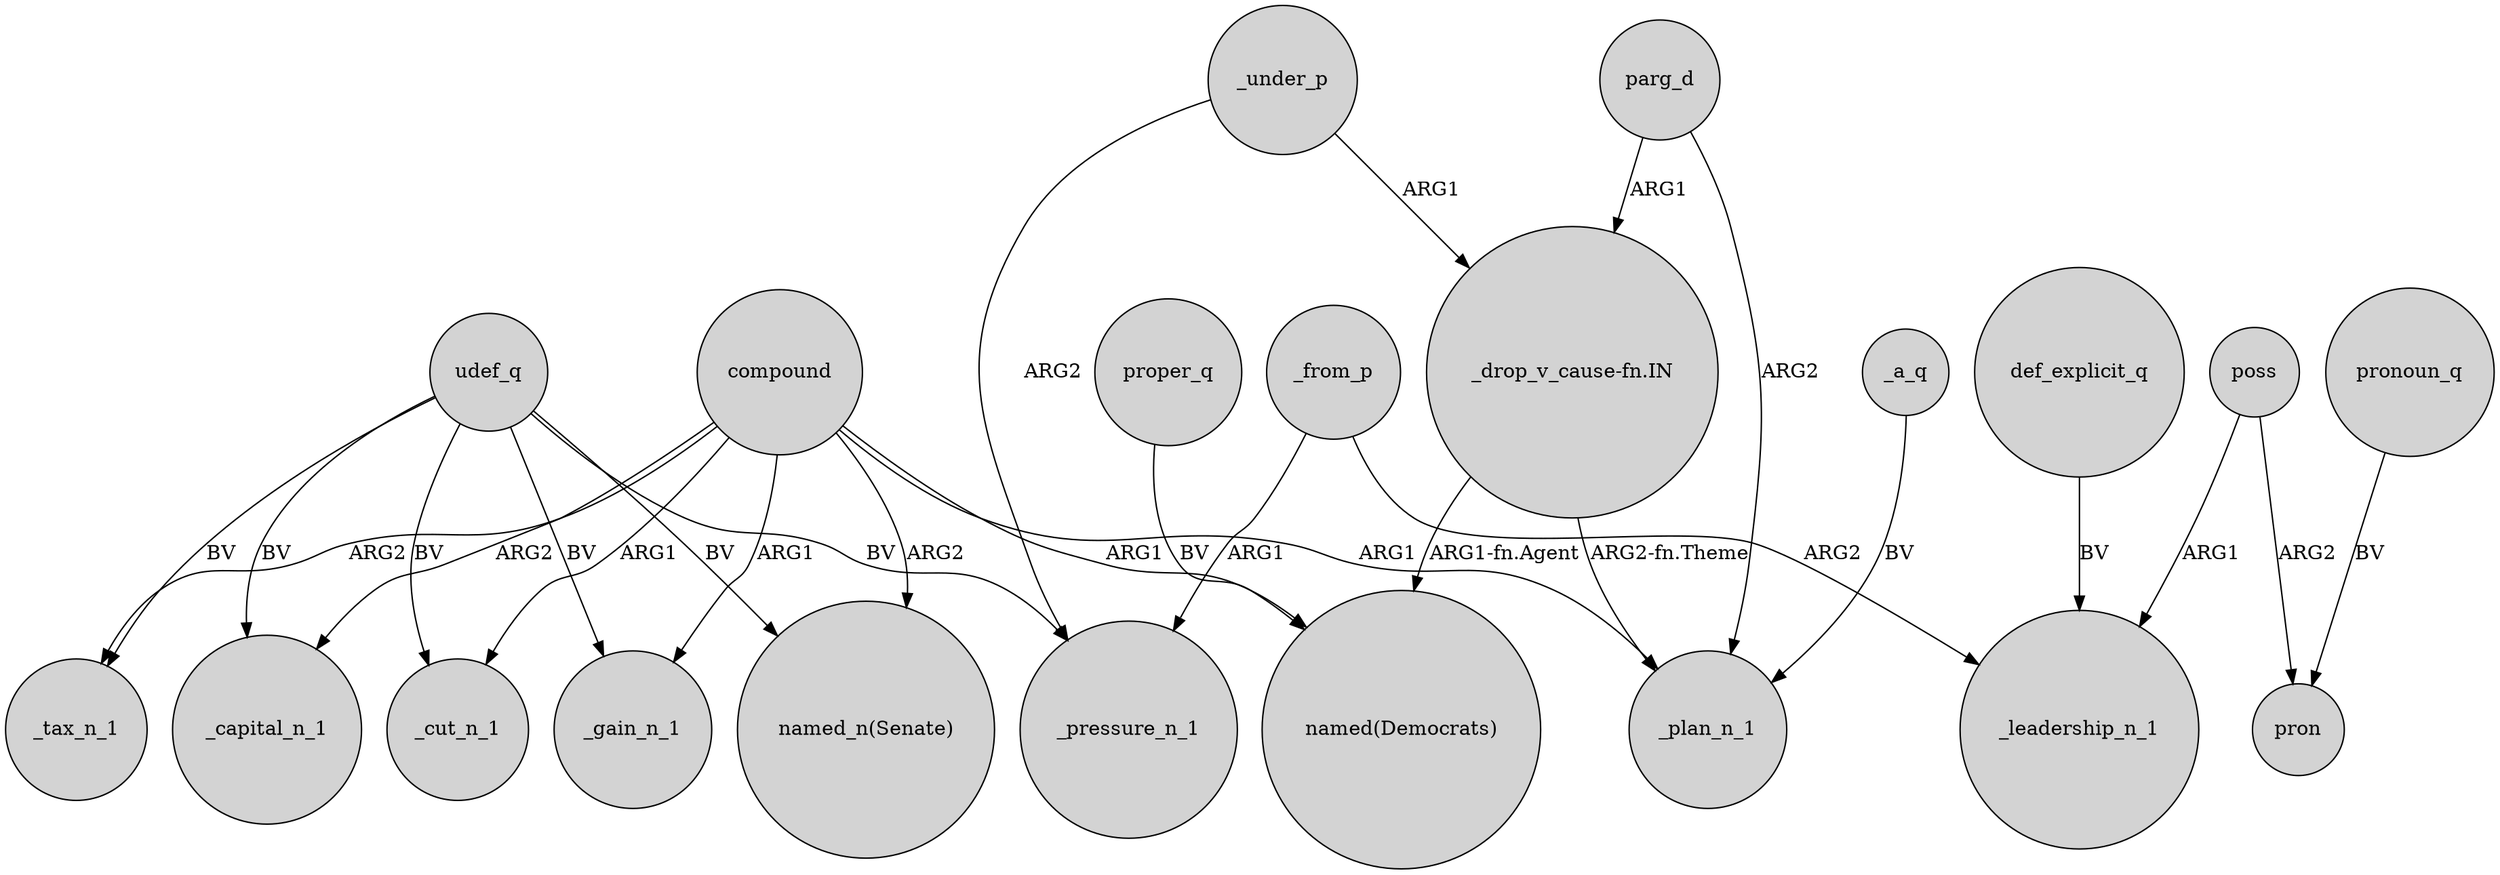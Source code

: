 digraph {
	node [shape=circle style=filled]
	udef_q -> _pressure_n_1 [label=BV]
	compound -> "named(Democrats)" [label=ARG1]
	compound -> _capital_n_1 [label=ARG2]
	poss -> pron [label=ARG2]
	_under_p -> _pressure_n_1 [label=ARG2]
	_from_p -> _pressure_n_1 [label=ARG1]
	udef_q -> _gain_n_1 [label=BV]
	compound -> _plan_n_1 [label=ARG1]
	"_drop_v_cause-fn.IN" -> "named(Democrats)" [label="ARG1-fn.Agent"]
	parg_d -> _plan_n_1 [label=ARG2]
	parg_d -> "_drop_v_cause-fn.IN" [label=ARG1]
	proper_q -> "named(Democrats)" [label=BV]
	udef_q -> _tax_n_1 [label=BV]
	pronoun_q -> pron [label=BV]
	def_explicit_q -> _leadership_n_1 [label=BV]
	compound -> _cut_n_1 [label=ARG1]
	poss -> _leadership_n_1 [label=ARG1]
	compound -> "named_n(Senate)" [label=ARG2]
	_from_p -> _leadership_n_1 [label=ARG2]
	udef_q -> _cut_n_1 [label=BV]
	"_drop_v_cause-fn.IN" -> _plan_n_1 [label="ARG2-fn.Theme"]
	_under_p -> "_drop_v_cause-fn.IN" [label=ARG1]
	udef_q -> "named_n(Senate)" [label=BV]
	compound -> _gain_n_1 [label=ARG1]
	compound -> _tax_n_1 [label=ARG2]
	_a_q -> _plan_n_1 [label=BV]
	udef_q -> _capital_n_1 [label=BV]
}
